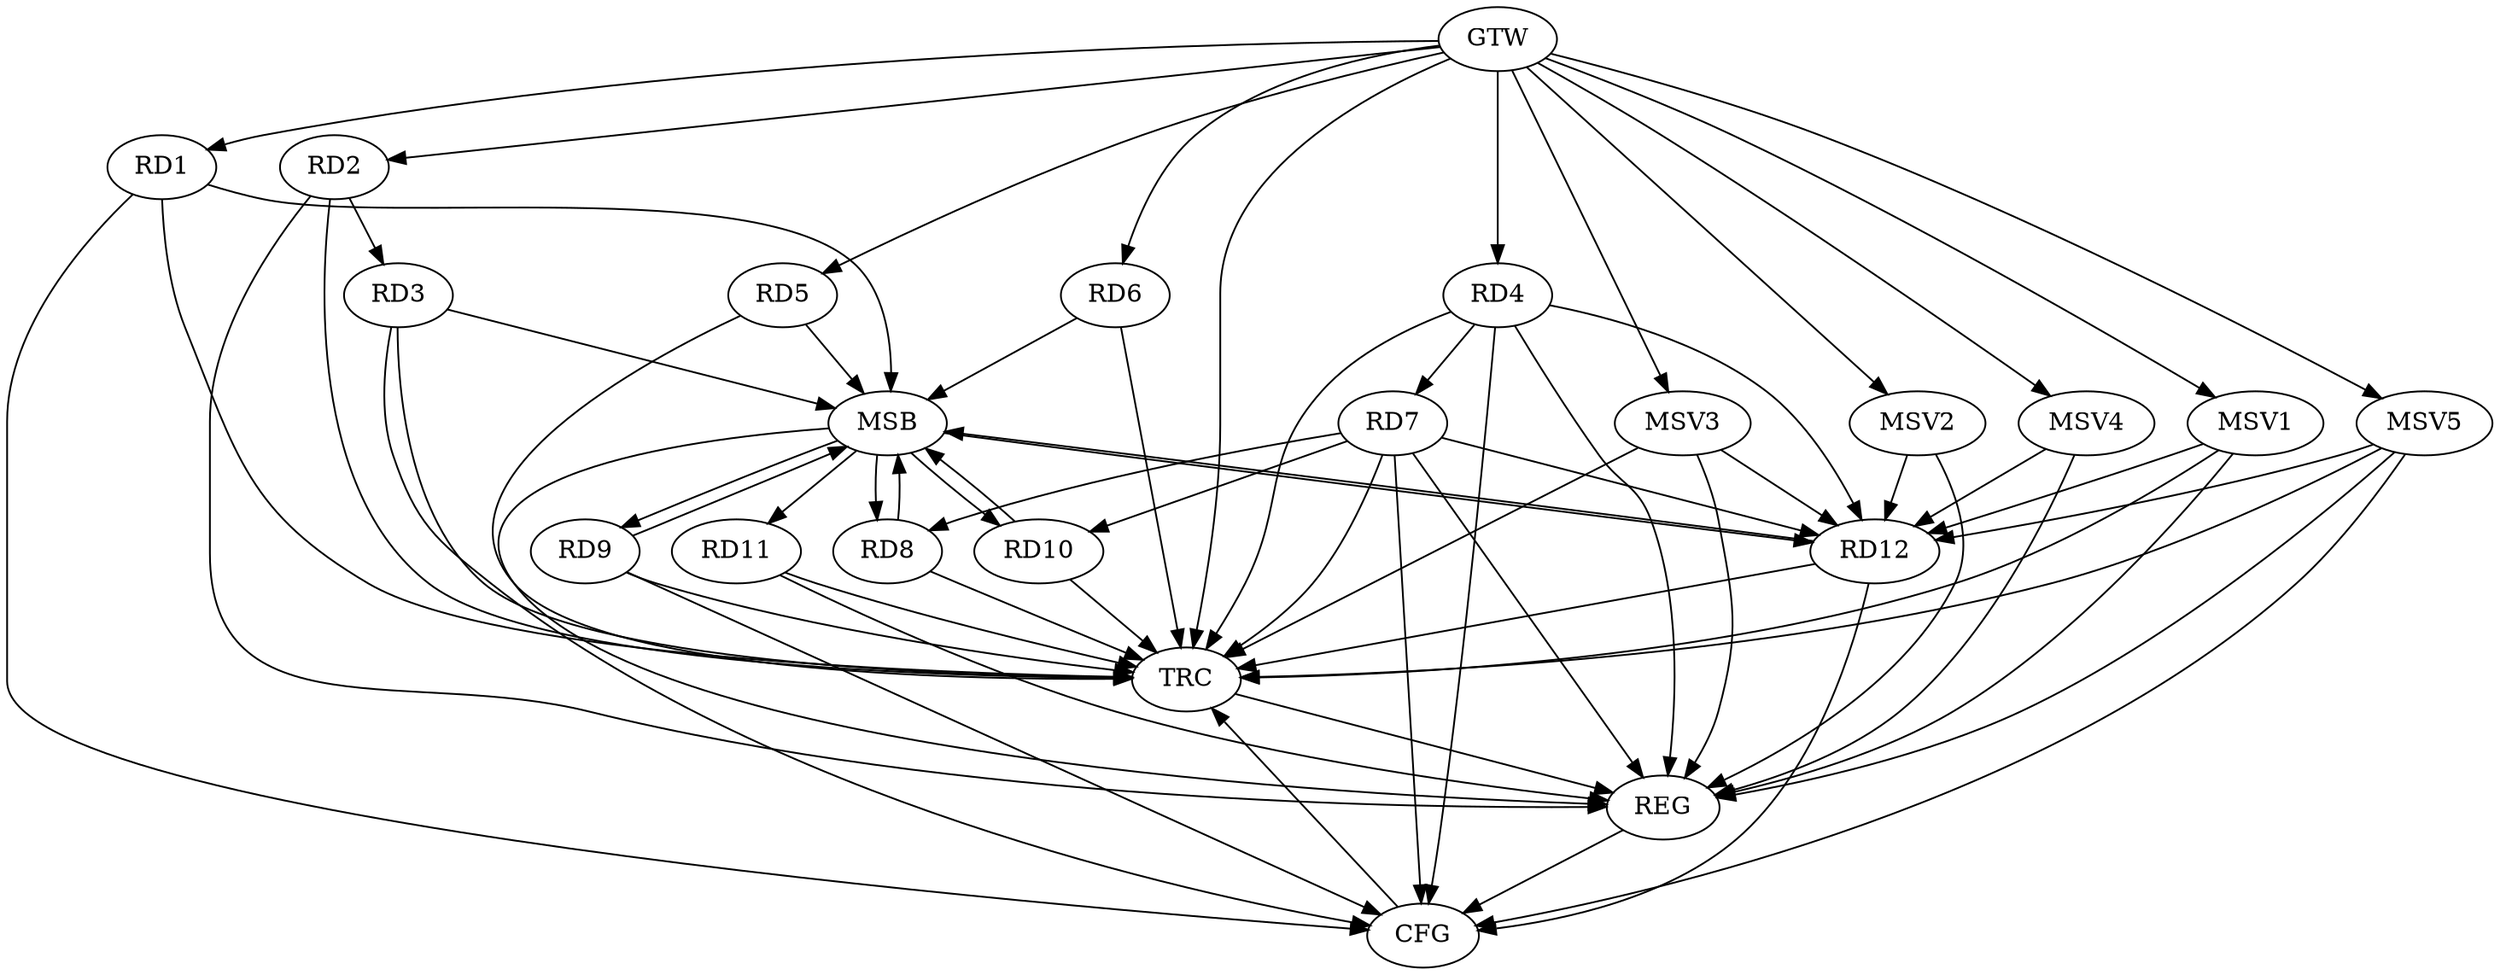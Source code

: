 strict digraph G {
  RD1 [ label="RD1" ];
  RD2 [ label="RD2" ];
  RD3 [ label="RD3" ];
  RD4 [ label="RD4" ];
  RD5 [ label="RD5" ];
  RD6 [ label="RD6" ];
  RD7 [ label="RD7" ];
  RD8 [ label="RD8" ];
  RD9 [ label="RD9" ];
  RD10 [ label="RD10" ];
  RD11 [ label="RD11" ];
  RD12 [ label="RD12" ];
  GTW [ label="GTW" ];
  REG [ label="REG" ];
  MSB [ label="MSB" ];
  CFG [ label="CFG" ];
  TRC [ label="TRC" ];
  MSV1 [ label="MSV1" ];
  MSV2 [ label="MSV2" ];
  MSV3 [ label="MSV3" ];
  MSV4 [ label="MSV4" ];
  MSV5 [ label="MSV5" ];
  RD2 -> RD3;
  RD4 -> RD7;
  RD4 -> RD12;
  RD7 -> RD8;
  RD7 -> RD10;
  RD7 -> RD12;
  GTW -> RD1;
  GTW -> RD2;
  GTW -> RD4;
  GTW -> RD5;
  GTW -> RD6;
  RD2 -> REG;
  RD4 -> REG;
  RD7 -> REG;
  RD11 -> REG;
  RD1 -> MSB;
  MSB -> RD8;
  MSB -> REG;
  RD3 -> MSB;
  MSB -> RD9;
  MSB -> RD10;
  RD5 -> MSB;
  MSB -> RD11;
  RD6 -> MSB;
  RD8 -> MSB;
  RD9 -> MSB;
  RD10 -> MSB;
  MSB -> RD12;
  RD12 -> MSB;
  RD9 -> CFG;
  RD3 -> CFG;
  RD12 -> CFG;
  RD1 -> CFG;
  RD4 -> CFG;
  RD7 -> CFG;
  REG -> CFG;
  RD1 -> TRC;
  RD2 -> TRC;
  RD3 -> TRC;
  RD4 -> TRC;
  RD5 -> TRC;
  RD6 -> TRC;
  RD7 -> TRC;
  RD8 -> TRC;
  RD9 -> TRC;
  RD10 -> TRC;
  RD11 -> TRC;
  RD12 -> TRC;
  GTW -> TRC;
  CFG -> TRC;
  TRC -> REG;
  MSV1 -> RD12;
  MSV2 -> RD12;
  GTW -> MSV1;
  MSV1 -> REG;
  MSV1 -> TRC;
  GTW -> MSV2;
  MSV2 -> REG;
  MSV3 -> RD12;
  GTW -> MSV3;
  MSV3 -> REG;
  MSV3 -> TRC;
  MSV4 -> RD12;
  GTW -> MSV4;
  MSV4 -> REG;
  MSV5 -> RD12;
  GTW -> MSV5;
  MSV5 -> REG;
  MSV5 -> TRC;
  MSV5 -> CFG;
}
